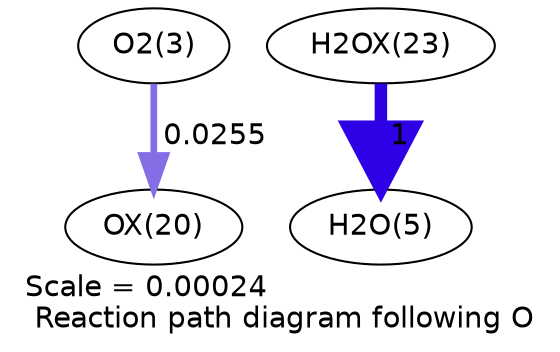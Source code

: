 digraph reaction_paths {
center=1;
s5 -> s64[fontname="Helvetica", penwidth=3.23, arrowsize=1.62, color="0.7, 0.526, 0.9"
, label=" 0.0255"];
s67 -> s7[fontname="Helvetica", penwidth=6, arrowsize=3, color="0.7, 1.5, 0.9"
, label=" 1"];
s5 [ fontname="Helvetica", label="O2(3)"];
s7 [ fontname="Helvetica", label="H2O(5)"];
s64 [ fontname="Helvetica", label="OX(20)"];
s67 [ fontname="Helvetica", label="H2OX(23)"];
 label = "Scale = 0.00024\l Reaction path diagram following O";
 fontname = "Helvetica";
}
